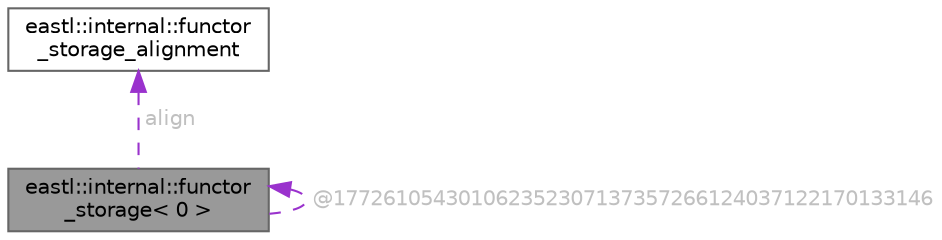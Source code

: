 digraph "eastl::internal::functor_storage&lt; 0 &gt;"
{
 // LATEX_PDF_SIZE
  bgcolor="transparent";
  edge [fontname=Helvetica,fontsize=10,labelfontname=Helvetica,labelfontsize=10];
  node [fontname=Helvetica,fontsize=10,shape=box,height=0.2,width=0.4];
  Node1 [id="Node000001",label="eastl::internal::functor\l_storage\< 0 \>",height=0.2,width=0.4,color="gray40", fillcolor="grey60", style="filled", fontcolor="black",tooltip=" "];
  Node2 -> Node1 [id="edge1_Node000001_Node000002",dir="back",color="darkorchid3",style="dashed",tooltip=" ",label=" align",fontcolor="grey" ];
  Node2 [id="Node000002",label="eastl::internal::functor\l_storage_alignment",height=0.2,width=0.4,color="gray40", fillcolor="white", style="filled",URL="$unioneastl_1_1internal_1_1functor__storage__alignment.html",tooltip=" "];
  Node1 -> Node1 [id="edge2_Node000001_Node000001",dir="back",color="darkorchid3",style="dashed",tooltip=" ",label=" @177261054301062352307137357266124037122170133146",fontcolor="grey" ];
}

